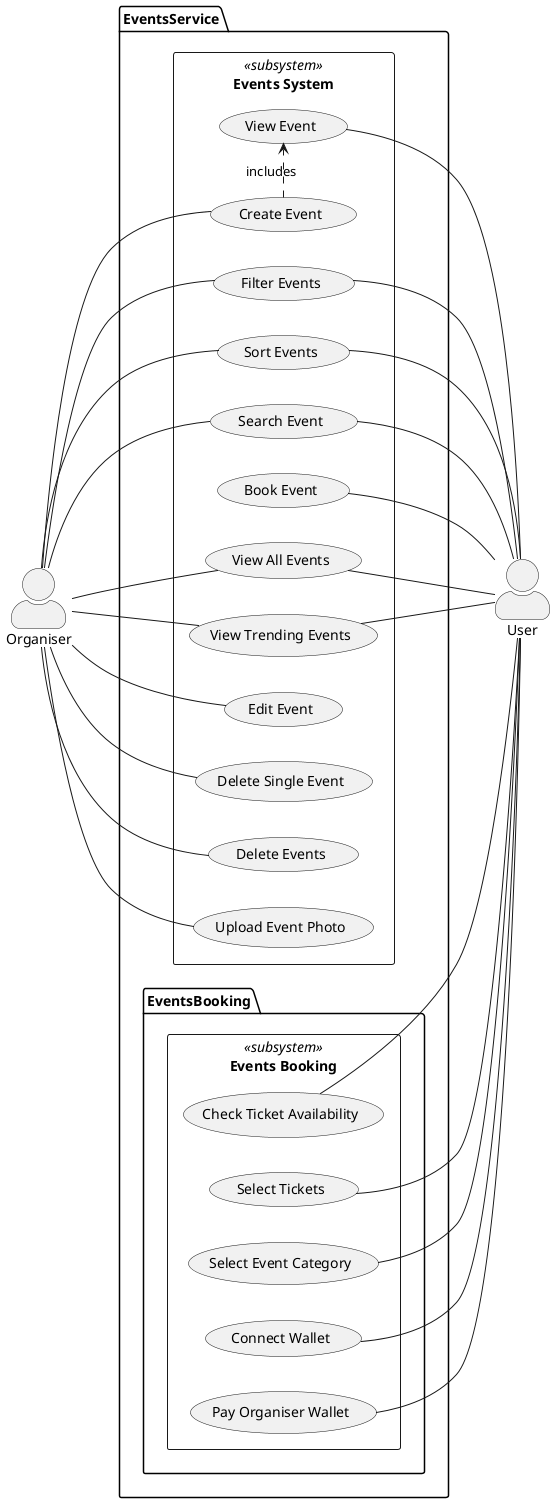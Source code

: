 @startuml

skinparam actorStyle awesome

actor User as "User"
actor Organiser as "Organiser"

package EventsService {
    left to right direction

    rectangle "Events System" << subsystem >> {

        (View All Events) as (ViewEvents)
        (View Trending Events) as (Trending)

        (View Event) as (SingleEvent)
        (Create Event) as (Create)
        (Filter Events) as (Filter)
        (Sort Events) as (Sort)
        (Search Event) as (Search)

        (Edit Event) as (Edit)
        (Delete Single Event) as (Delete)
        (Delete Events) as (DeleteMultiple)

        (Upload Event Photo) as (Upload)
        (Book Event) as (Book)
    }

    package EventsBooking {
           left to right direction
           rectangle "Events Booking" << subsystem >> {

            (Check Ticket Availability) as (Check)
            (Select Tickets) as (TicketSelect)
            (Select Event Category) as (Select)
            (Connect Wallet) as (Connect)
            (Pay Organiser Wallet) as (Pay)
        }


           (Check) -- User
           (TicketSelect) -- User
           (Select) -- User
           (Connect) -- User
           (Pay) -- User
    }

        (ViewEvents) -- User
        (SingleEvent) -- User
        (Trending) -- User
        
        Organiser -- (Create)
        Organiser -- (Edit)
        Organiser -- (Delete)

        Organiser -- (DeleteMultiple)
        Organiser -- (ViewEvents)
        Organiser -- (Trending)
        Organiser -- (Upload)
        Organiser -- (Search)

        Organiser -- (Sort)
        Organiser -- (Filter)

        User -- (Sort)
        User -- (Filter)
        User -- (Book)
        User -- (Search)

        (Create) .> (SingleEvent) : includes

}


@enduml